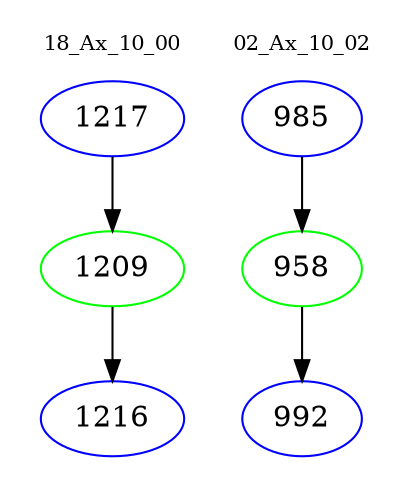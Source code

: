 digraph{
subgraph cluster_0 {
color = white
label = "18_Ax_10_00";
fontsize=10;
T0_1217 [label="1217", color="blue"]
T0_1217 -> T0_1209 [color="black"]
T0_1209 [label="1209", color="green"]
T0_1209 -> T0_1216 [color="black"]
T0_1216 [label="1216", color="blue"]
}
subgraph cluster_1 {
color = white
label = "02_Ax_10_02";
fontsize=10;
T1_985 [label="985", color="blue"]
T1_985 -> T1_958 [color="black"]
T1_958 [label="958", color="green"]
T1_958 -> T1_992 [color="black"]
T1_992 [label="992", color="blue"]
}
}
